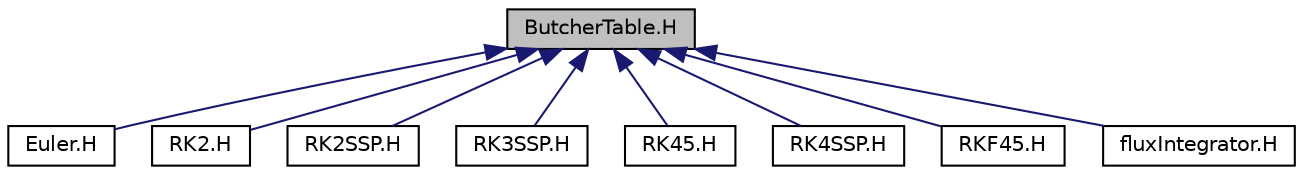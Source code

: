 digraph "ButcherTable.H"
{
  bgcolor="transparent";
  edge [fontname="Helvetica",fontsize="10",labelfontname="Helvetica",labelfontsize="10"];
  node [fontname="Helvetica",fontsize="10",shape=record];
  Node2 [label="ButcherTable.H",height=0.2,width=0.4,color="black", fillcolor="grey75", style="filled", fontcolor="black"];
  Node2 -> Node3 [dir="back",color="midnightblue",fontsize="10",style="solid",fontname="Helvetica"];
  Node3 [label="Euler.H",height=0.2,width=0.4,color="black",URL="$a00746.html"];
  Node2 -> Node4 [dir="back",color="midnightblue",fontsize="10",style="solid",fontname="Helvetica"];
  Node4 [label="RK2.H",height=0.2,width=0.4,color="black",URL="$a00752.html"];
  Node2 -> Node5 [dir="back",color="midnightblue",fontsize="10",style="solid",fontname="Helvetica"];
  Node5 [label="RK2SSP.H",height=0.2,width=0.4,color="black",URL="$a00758.html"];
  Node2 -> Node6 [dir="back",color="midnightblue",fontsize="10",style="solid",fontname="Helvetica"];
  Node6 [label="RK3SSP.H",height=0.2,width=0.4,color="black",URL="$a00764.html"];
  Node2 -> Node7 [dir="back",color="midnightblue",fontsize="10",style="solid",fontname="Helvetica"];
  Node7 [label="RK45.H",height=0.2,width=0.4,color="black",URL="$a00770.html"];
  Node2 -> Node8 [dir="back",color="midnightblue",fontsize="10",style="solid",fontname="Helvetica"];
  Node8 [label="RK4SSP.H",height=0.2,width=0.4,color="black",URL="$a00776.html"];
  Node2 -> Node9 [dir="back",color="midnightblue",fontsize="10",style="solid",fontname="Helvetica"];
  Node9 [label="RKF45.H",height=0.2,width=0.4,color="black",URL="$a00782.html"];
  Node2 -> Node10 [dir="back",color="midnightblue",fontsize="10",style="solid",fontname="Helvetica"];
  Node10 [label="fluxIntegrator.H",height=0.2,width=0.4,color="black",URL="$a00842.html"];
}
